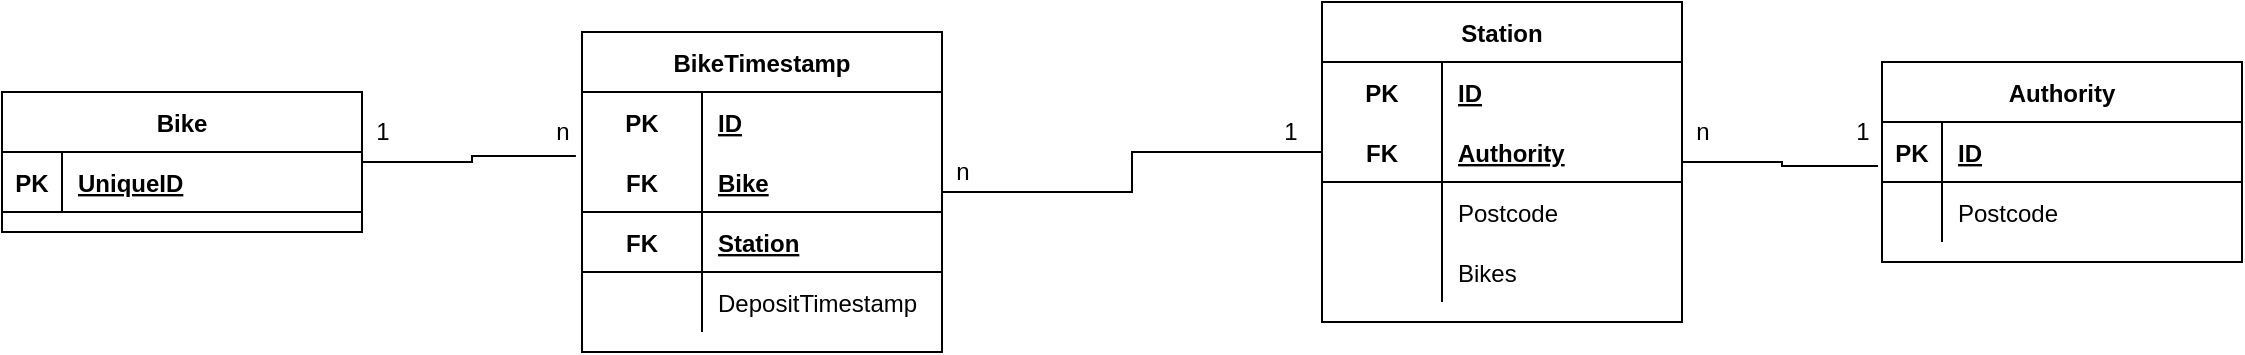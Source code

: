 <mxfile version="14.5.1" type="device"><diagram id="uOnq-nMQ7AD3j9XlqTmq" name="Seite-1"><mxGraphModel dx="2329" dy="813" grid="1" gridSize="10" guides="1" tooltips="1" connect="1" arrows="1" fold="1" page="1" pageScale="1" pageWidth="827" pageHeight="1169" math="0" shadow="0"><root><mxCell id="0"/><mxCell id="1" parent="0"/><mxCell id="oxkSg21VH6BfLoVmxlsG-76" style="edgeStyle=orthogonalEdgeStyle;rounded=0;orthogonalLoop=1;jettySize=auto;html=1;entryX=-0.017;entryY=0.067;entryDx=0;entryDy=0;entryPerimeter=0;startArrow=none;startFill=0;endArrow=none;endFill=0;" parent="1" source="oxkSg21VH6BfLoVmxlsG-1" target="oxkSg21VH6BfLoVmxlsG-32" edge="1"><mxGeometry relative="1" as="geometry"/></mxCell><mxCell id="oxkSg21VH6BfLoVmxlsG-1" value="Bike" style="shape=table;startSize=30;container=1;collapsible=1;childLayout=tableLayout;fixedRows=1;rowLines=0;fontStyle=1;align=center;resizeLast=1;" parent="1" vertex="1"><mxGeometry x="-220" y="280" width="180" height="70" as="geometry"/></mxCell><mxCell id="oxkSg21VH6BfLoVmxlsG-2" value="" style="shape=partialRectangle;collapsible=0;dropTarget=0;pointerEvents=0;fillColor=none;top=0;left=0;bottom=1;right=0;points=[[0,0.5],[1,0.5]];portConstraint=eastwest;" parent="oxkSg21VH6BfLoVmxlsG-1" vertex="1"><mxGeometry y="30" width="180" height="30" as="geometry"/></mxCell><mxCell id="oxkSg21VH6BfLoVmxlsG-3" value="PK" style="shape=partialRectangle;connectable=0;fillColor=none;top=0;left=0;bottom=0;right=0;fontStyle=1;overflow=hidden;" parent="oxkSg21VH6BfLoVmxlsG-2" vertex="1"><mxGeometry width="30" height="30" as="geometry"/></mxCell><mxCell id="oxkSg21VH6BfLoVmxlsG-4" value="UniqueID" style="shape=partialRectangle;connectable=0;fillColor=none;top=0;left=0;bottom=0;right=0;align=left;spacingLeft=6;fontStyle=5;overflow=hidden;" parent="oxkSg21VH6BfLoVmxlsG-2" vertex="1"><mxGeometry x="30" width="150" height="30" as="geometry"/></mxCell><mxCell id="oxkSg21VH6BfLoVmxlsG-77" style="edgeStyle=orthogonalEdgeStyle;rounded=0;orthogonalLoop=1;jettySize=auto;html=1;entryX=0;entryY=0.5;entryDx=0;entryDy=0;startArrow=none;startFill=0;endArrow=none;endFill=0;" parent="1" source="oxkSg21VH6BfLoVmxlsG-28" target="oxkSg21VH6BfLoVmxlsG-58" edge="1"><mxGeometry relative="1" as="geometry"/></mxCell><mxCell id="oxkSg21VH6BfLoVmxlsG-28" value="BikeTimestamp" style="shape=table;startSize=30;container=1;collapsible=1;childLayout=tableLayout;fixedRows=1;rowLines=0;fontStyle=1;align=center;resizeLast=1;" parent="1" vertex="1"><mxGeometry x="70" y="250" width="180" height="160" as="geometry"/></mxCell><mxCell id="oxkSg21VH6BfLoVmxlsG-29" value="" style="shape=partialRectangle;collapsible=0;dropTarget=0;pointerEvents=0;fillColor=none;top=0;left=0;bottom=0;right=0;points=[[0,0.5],[1,0.5]];portConstraint=eastwest;" parent="oxkSg21VH6BfLoVmxlsG-28" vertex="1"><mxGeometry y="30" width="180" height="30" as="geometry"/></mxCell><mxCell id="oxkSg21VH6BfLoVmxlsG-30" value="PK" style="shape=partialRectangle;connectable=0;fillColor=none;top=0;left=0;bottom=0;right=0;fontStyle=1;overflow=hidden;" parent="oxkSg21VH6BfLoVmxlsG-29" vertex="1"><mxGeometry width="60" height="30" as="geometry"/></mxCell><mxCell id="oxkSg21VH6BfLoVmxlsG-31" value="ID" style="shape=partialRectangle;connectable=0;fillColor=none;top=0;left=0;bottom=0;right=0;align=left;spacingLeft=6;fontStyle=5;overflow=hidden;" parent="oxkSg21VH6BfLoVmxlsG-29" vertex="1"><mxGeometry x="60" width="120" height="30" as="geometry"/></mxCell><mxCell id="oxkSg21VH6BfLoVmxlsG-32" value="" style="shape=partialRectangle;collapsible=0;dropTarget=0;pointerEvents=0;fillColor=none;top=0;left=0;bottom=1;right=0;points=[[0,0.5],[1,0.5]];portConstraint=eastwest;" parent="oxkSg21VH6BfLoVmxlsG-28" vertex="1"><mxGeometry y="60" width="180" height="30" as="geometry"/></mxCell><mxCell id="oxkSg21VH6BfLoVmxlsG-33" value="FK" style="shape=partialRectangle;connectable=0;fillColor=none;top=0;left=0;bottom=0;right=0;fontStyle=1;overflow=hidden;" parent="oxkSg21VH6BfLoVmxlsG-32" vertex="1"><mxGeometry width="60" height="30" as="geometry"/></mxCell><mxCell id="oxkSg21VH6BfLoVmxlsG-34" value="Bike" style="shape=partialRectangle;connectable=0;fillColor=none;top=0;left=0;bottom=0;right=0;align=left;spacingLeft=6;fontStyle=5;overflow=hidden;" parent="oxkSg21VH6BfLoVmxlsG-32" vertex="1"><mxGeometry x="60" width="120" height="30" as="geometry"/></mxCell><mxCell id="oxkSg21VH6BfLoVmxlsG-81" value="" style="shape=partialRectangle;collapsible=0;dropTarget=0;pointerEvents=0;fillColor=none;top=0;left=0;bottom=1;right=0;points=[[0,0.5],[1,0.5]];portConstraint=eastwest;" parent="oxkSg21VH6BfLoVmxlsG-28" vertex="1"><mxGeometry y="90" width="180" height="30" as="geometry"/></mxCell><mxCell id="oxkSg21VH6BfLoVmxlsG-82" value="FK" style="shape=partialRectangle;connectable=0;fillColor=none;top=0;left=0;bottom=0;right=0;fontStyle=1;overflow=hidden;" parent="oxkSg21VH6BfLoVmxlsG-81" vertex="1"><mxGeometry width="60" height="30" as="geometry"/></mxCell><mxCell id="oxkSg21VH6BfLoVmxlsG-83" value="Station" style="shape=partialRectangle;connectable=0;fillColor=none;top=0;left=0;bottom=0;right=0;align=left;spacingLeft=6;fontStyle=5;overflow=hidden;" parent="oxkSg21VH6BfLoVmxlsG-81" vertex="1"><mxGeometry x="60" width="120" height="30" as="geometry"/></mxCell><mxCell id="oxkSg21VH6BfLoVmxlsG-35" value="" style="shape=partialRectangle;collapsible=0;dropTarget=0;pointerEvents=0;fillColor=none;top=0;left=0;bottom=0;right=0;points=[[0,0.5],[1,0.5]];portConstraint=eastwest;" parent="oxkSg21VH6BfLoVmxlsG-28" vertex="1"><mxGeometry y="120" width="180" height="30" as="geometry"/></mxCell><mxCell id="oxkSg21VH6BfLoVmxlsG-36" value="" style="shape=partialRectangle;connectable=0;fillColor=none;top=0;left=0;bottom=0;right=0;editable=1;overflow=hidden;" parent="oxkSg21VH6BfLoVmxlsG-35" vertex="1"><mxGeometry width="60" height="30" as="geometry"/></mxCell><mxCell id="oxkSg21VH6BfLoVmxlsG-37" value="DepositTimestamp" style="shape=partialRectangle;connectable=0;fillColor=none;top=0;left=0;bottom=0;right=0;align=left;spacingLeft=6;overflow=hidden;" parent="oxkSg21VH6BfLoVmxlsG-35" vertex="1"><mxGeometry x="60" width="120" height="30" as="geometry"/></mxCell><mxCell id="oxkSg21VH6BfLoVmxlsG-44" value="Authority" style="shape=table;startSize=30;container=1;collapsible=1;childLayout=tableLayout;fixedRows=1;rowLines=0;fontStyle=1;align=center;resizeLast=1;" parent="1" vertex="1"><mxGeometry x="720" y="265" width="180" height="100" as="geometry"/></mxCell><mxCell id="oxkSg21VH6BfLoVmxlsG-45" value="" style="shape=partialRectangle;collapsible=0;dropTarget=0;pointerEvents=0;fillColor=none;top=0;left=0;bottom=1;right=0;points=[[0,0.5],[1,0.5]];portConstraint=eastwest;" parent="oxkSg21VH6BfLoVmxlsG-44" vertex="1"><mxGeometry y="30" width="180" height="30" as="geometry"/></mxCell><mxCell id="oxkSg21VH6BfLoVmxlsG-46" value="PK" style="shape=partialRectangle;connectable=0;fillColor=none;top=0;left=0;bottom=0;right=0;fontStyle=1;overflow=hidden;" parent="oxkSg21VH6BfLoVmxlsG-45" vertex="1"><mxGeometry width="30" height="30" as="geometry"/></mxCell><mxCell id="oxkSg21VH6BfLoVmxlsG-47" value="ID" style="shape=partialRectangle;connectable=0;fillColor=none;top=0;left=0;bottom=0;right=0;align=left;spacingLeft=6;fontStyle=5;overflow=hidden;" parent="oxkSg21VH6BfLoVmxlsG-45" vertex="1"><mxGeometry x="30" width="150" height="30" as="geometry"/></mxCell><mxCell id="oxkSg21VH6BfLoVmxlsG-48" value="" style="shape=partialRectangle;collapsible=0;dropTarget=0;pointerEvents=0;fillColor=none;top=0;left=0;bottom=0;right=0;points=[[0,0.5],[1,0.5]];portConstraint=eastwest;" parent="oxkSg21VH6BfLoVmxlsG-44" vertex="1"><mxGeometry y="60" width="180" height="30" as="geometry"/></mxCell><mxCell id="oxkSg21VH6BfLoVmxlsG-49" value="" style="shape=partialRectangle;connectable=0;fillColor=none;top=0;left=0;bottom=0;right=0;editable=1;overflow=hidden;" parent="oxkSg21VH6BfLoVmxlsG-48" vertex="1"><mxGeometry width="30" height="30" as="geometry"/></mxCell><mxCell id="oxkSg21VH6BfLoVmxlsG-50" value="Postcode" style="shape=partialRectangle;connectable=0;fillColor=none;top=0;left=0;bottom=0;right=0;align=left;spacingLeft=6;overflow=hidden;" parent="oxkSg21VH6BfLoVmxlsG-48" vertex="1"><mxGeometry x="30" width="150" height="30" as="geometry"/></mxCell><mxCell id="oxkSg21VH6BfLoVmxlsG-84" style="edgeStyle=orthogonalEdgeStyle;rounded=0;orthogonalLoop=1;jettySize=auto;html=1;entryX=-0.011;entryY=0.733;entryDx=0;entryDy=0;entryPerimeter=0;startArrow=none;startFill=0;endArrow=none;endFill=0;" parent="1" source="oxkSg21VH6BfLoVmxlsG-54" target="oxkSg21VH6BfLoVmxlsG-45" edge="1"><mxGeometry relative="1" as="geometry"/></mxCell><mxCell id="oxkSg21VH6BfLoVmxlsG-54" value="Station" style="shape=table;startSize=30;container=1;collapsible=1;childLayout=tableLayout;fixedRows=1;rowLines=0;fontStyle=1;align=center;resizeLast=1;" parent="1" vertex="1"><mxGeometry x="440" y="235" width="180" height="160" as="geometry"/></mxCell><mxCell id="oxkSg21VH6BfLoVmxlsG-55" value="" style="shape=partialRectangle;collapsible=0;dropTarget=0;pointerEvents=0;fillColor=none;top=0;left=0;bottom=0;right=0;points=[[0,0.5],[1,0.5]];portConstraint=eastwest;" parent="oxkSg21VH6BfLoVmxlsG-54" vertex="1"><mxGeometry y="30" width="180" height="30" as="geometry"/></mxCell><mxCell id="oxkSg21VH6BfLoVmxlsG-56" value="PK" style="shape=partialRectangle;connectable=0;fillColor=none;top=0;left=0;bottom=0;right=0;fontStyle=1;overflow=hidden;" parent="oxkSg21VH6BfLoVmxlsG-55" vertex="1"><mxGeometry width="60" height="30" as="geometry"/></mxCell><mxCell id="oxkSg21VH6BfLoVmxlsG-57" value="ID" style="shape=partialRectangle;connectable=0;fillColor=none;top=0;left=0;bottom=0;right=0;align=left;spacingLeft=6;fontStyle=5;overflow=hidden;" parent="oxkSg21VH6BfLoVmxlsG-55" vertex="1"><mxGeometry x="60" width="120" height="30" as="geometry"/></mxCell><mxCell id="oxkSg21VH6BfLoVmxlsG-58" value="" style="shape=partialRectangle;collapsible=0;dropTarget=0;pointerEvents=0;fillColor=none;top=0;left=0;bottom=1;right=0;points=[[0,0.5],[1,0.5]];portConstraint=eastwest;" parent="oxkSg21VH6BfLoVmxlsG-54" vertex="1"><mxGeometry y="60" width="180" height="30" as="geometry"/></mxCell><mxCell id="oxkSg21VH6BfLoVmxlsG-59" value="FK" style="shape=partialRectangle;connectable=0;fillColor=none;top=0;left=0;bottom=0;right=0;fontStyle=1;overflow=hidden;" parent="oxkSg21VH6BfLoVmxlsG-58" vertex="1"><mxGeometry width="60" height="30" as="geometry"/></mxCell><mxCell id="oxkSg21VH6BfLoVmxlsG-60" value="Authority" style="shape=partialRectangle;connectable=0;fillColor=none;top=0;left=0;bottom=0;right=0;align=left;spacingLeft=6;fontStyle=5;overflow=hidden;" parent="oxkSg21VH6BfLoVmxlsG-58" vertex="1"><mxGeometry x="60" width="120" height="30" as="geometry"/></mxCell><mxCell id="oxkSg21VH6BfLoVmxlsG-61" value="" style="shape=partialRectangle;collapsible=0;dropTarget=0;pointerEvents=0;fillColor=none;top=0;left=0;bottom=0;right=0;points=[[0,0.5],[1,0.5]];portConstraint=eastwest;" parent="oxkSg21VH6BfLoVmxlsG-54" vertex="1"><mxGeometry y="90" width="180" height="30" as="geometry"/></mxCell><mxCell id="oxkSg21VH6BfLoVmxlsG-62" value="" style="shape=partialRectangle;connectable=0;fillColor=none;top=0;left=0;bottom=0;right=0;editable=1;overflow=hidden;" parent="oxkSg21VH6BfLoVmxlsG-61" vertex="1"><mxGeometry width="60" height="30" as="geometry"/></mxCell><mxCell id="oxkSg21VH6BfLoVmxlsG-63" value="Postcode" style="shape=partialRectangle;connectable=0;fillColor=none;top=0;left=0;bottom=0;right=0;align=left;spacingLeft=6;overflow=hidden;" parent="oxkSg21VH6BfLoVmxlsG-61" vertex="1"><mxGeometry x="60" width="120" height="30" as="geometry"/></mxCell><mxCell id="oxkSg21VH6BfLoVmxlsG-64" value="" style="shape=partialRectangle;collapsible=0;dropTarget=0;pointerEvents=0;fillColor=none;top=0;left=0;bottom=0;right=0;points=[[0,0.5],[1,0.5]];portConstraint=eastwest;" parent="oxkSg21VH6BfLoVmxlsG-54" vertex="1"><mxGeometry y="120" width="180" height="30" as="geometry"/></mxCell><mxCell id="oxkSg21VH6BfLoVmxlsG-65" value="" style="shape=partialRectangle;connectable=0;fillColor=none;top=0;left=0;bottom=0;right=0;editable=1;overflow=hidden;" parent="oxkSg21VH6BfLoVmxlsG-64" vertex="1"><mxGeometry width="60" height="30" as="geometry"/></mxCell><mxCell id="oxkSg21VH6BfLoVmxlsG-66" value="Bikes" style="shape=partialRectangle;connectable=0;fillColor=none;top=0;left=0;bottom=0;right=0;align=left;spacingLeft=6;overflow=hidden;" parent="oxkSg21VH6BfLoVmxlsG-64" vertex="1"><mxGeometry x="60" width="120" height="30" as="geometry"/></mxCell><mxCell id="uHk3EKgXieMqzGkVDAGW-1" value="1" style="text;html=1;align=center;verticalAlign=middle;resizable=0;points=[];autosize=1;" vertex="1" parent="1"><mxGeometry x="-40" y="290" width="20" height="20" as="geometry"/></mxCell><mxCell id="uHk3EKgXieMqzGkVDAGW-2" value="n" style="text;html=1;align=center;verticalAlign=middle;resizable=0;points=[];autosize=1;" vertex="1" parent="1"><mxGeometry x="50" y="290" width="20" height="20" as="geometry"/></mxCell><mxCell id="uHk3EKgXieMqzGkVDAGW-3" value="n" style="text;html=1;align=center;verticalAlign=middle;resizable=0;points=[];autosize=1;" vertex="1" parent="1"><mxGeometry x="250" y="310" width="20" height="20" as="geometry"/></mxCell><mxCell id="uHk3EKgXieMqzGkVDAGW-4" value="1" style="text;html=1;align=center;verticalAlign=middle;resizable=0;points=[];autosize=1;" vertex="1" parent="1"><mxGeometry x="414" y="290" width="20" height="20" as="geometry"/></mxCell><mxCell id="uHk3EKgXieMqzGkVDAGW-5" value="n" style="text;html=1;align=center;verticalAlign=middle;resizable=0;points=[];autosize=1;" vertex="1" parent="1"><mxGeometry x="620" y="290" width="20" height="20" as="geometry"/></mxCell><mxCell id="uHk3EKgXieMqzGkVDAGW-6" value="1" style="text;html=1;align=center;verticalAlign=middle;resizable=0;points=[];autosize=1;" vertex="1" parent="1"><mxGeometry x="700" y="290" width="20" height="20" as="geometry"/></mxCell></root></mxGraphModel></diagram></mxfile>